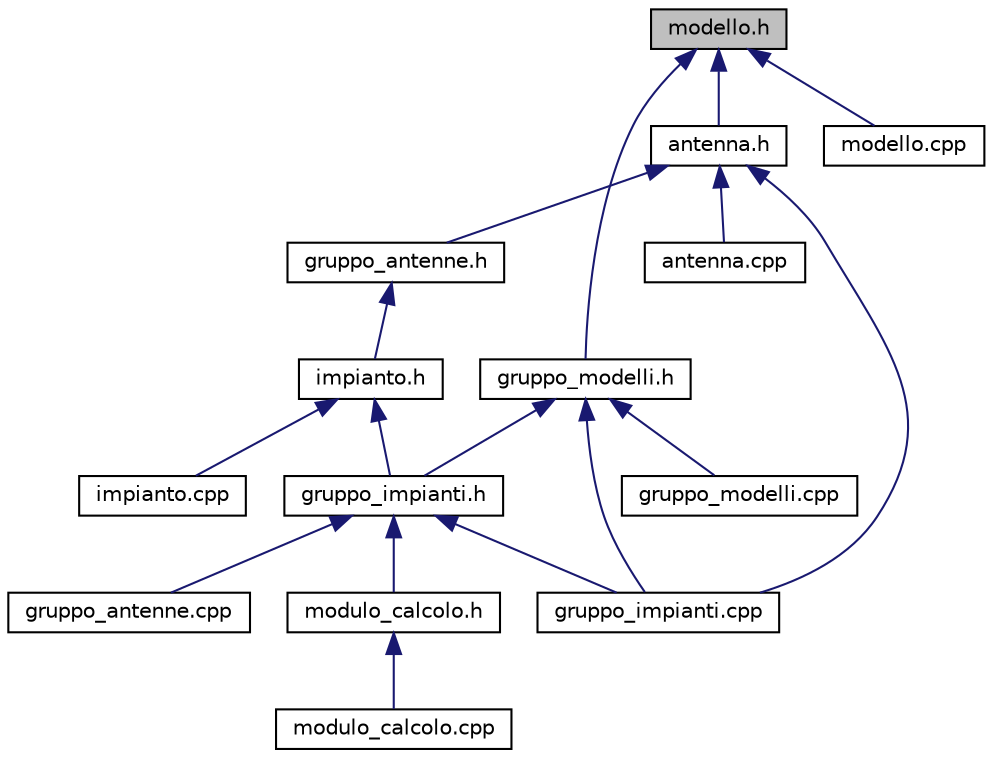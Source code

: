 digraph "modello.h"
{
  edge [fontname="Helvetica",fontsize="10",labelfontname="Helvetica",labelfontsize="10"];
  node [fontname="Helvetica",fontsize="10",shape=record];
  Node4 [label="modello.h",height=0.2,width=0.4,color="black", fillcolor="grey75", style="filled", fontcolor="black"];
  Node4 -> Node5 [dir="back",color="midnightblue",fontsize="10",style="solid",fontname="Helvetica"];
  Node5 [label="antenna.h",height=0.2,width=0.4,color="black", fillcolor="white", style="filled",URL="$antenna_8h.html",tooltip="Classe contenente le caratteristiche tecniche delle antenne. "];
  Node5 -> Node6 [dir="back",color="midnightblue",fontsize="10",style="solid",fontname="Helvetica"];
  Node6 [label="antenna.cpp",height=0.2,width=0.4,color="black", fillcolor="white", style="filled",URL="$antenna_8cpp.html",tooltip="Metodi della classe antenna. "];
  Node5 -> Node7 [dir="back",color="midnightblue",fontsize="10",style="solid",fontname="Helvetica"];
  Node7 [label="gruppo_antenne.h",height=0.2,width=0.4,color="black", fillcolor="white", style="filled",URL="$gruppo__antenne_8h.html",tooltip="Collezione di antenne con metodi di lettura, inserimento e rimozione. "];
  Node7 -> Node8 [dir="back",color="midnightblue",fontsize="10",style="solid",fontname="Helvetica"];
  Node8 [label="impianto.h",height=0.2,width=0.4,color="black", fillcolor="white", style="filled",URL="$impianto_8h.html",tooltip="Classe contenente le caratteristiche tecniche degli impianti di antenna. "];
  Node8 -> Node9 [dir="back",color="midnightblue",fontsize="10",style="solid",fontname="Helvetica"];
  Node9 [label="gruppo_impianti.h",height=0.2,width=0.4,color="black", fillcolor="white", style="filled",URL="$gruppo__impianti_8h.html",tooltip="Collezione di impianti con metodi di lettura, inserimento e rimozione. "];
  Node9 -> Node10 [dir="back",color="midnightblue",fontsize="10",style="solid",fontname="Helvetica"];
  Node10 [label="gruppo_antenne.cpp",height=0.2,width=0.4,color="black", fillcolor="white", style="filled",URL="$gruppo__antenne_8cpp.html",tooltip="Metodi della classe gruppoAntenne. "];
  Node9 -> Node11 [dir="back",color="midnightblue",fontsize="10",style="solid",fontname="Helvetica"];
  Node11 [label="gruppo_impianti.cpp",height=0.2,width=0.4,color="black", fillcolor="white", style="filled",URL="$gruppo__impianti_8cpp.html",tooltip="Metodi della classe gruppoImpianti. "];
  Node9 -> Node12 [dir="back",color="midnightblue",fontsize="10",style="solid",fontname="Helvetica"];
  Node12 [label="modulo_calcolo.h",height=0.2,width=0.4,color="black", fillcolor="white", style="filled",URL="$modulo__calcolo_8h.html",tooltip="Classe contenente i metodi per il calcolo del campo orizzontale e verticale. "];
  Node12 -> Node13 [dir="back",color="midnightblue",fontsize="10",style="solid",fontname="Helvetica"];
  Node13 [label="modulo_calcolo.cpp",height=0.2,width=0.4,color="black", fillcolor="white", style="filled",URL="$modulo__calcolo_8cpp.html",tooltip="Metodi per il calcolo del campo strZ e verticale. "];
  Node8 -> Node14 [dir="back",color="midnightblue",fontsize="10",style="solid",fontname="Helvetica"];
  Node14 [label="impianto.cpp",height=0.2,width=0.4,color="black", fillcolor="white", style="filled",URL="$impianto_8cpp.html",tooltip="Metodi della classe impianto. "];
  Node5 -> Node11 [dir="back",color="midnightblue",fontsize="10",style="solid",fontname="Helvetica"];
  Node4 -> Node15 [dir="back",color="midnightblue",fontsize="10",style="solid",fontname="Helvetica"];
  Node15 [label="gruppo_modelli.h",height=0.2,width=0.4,color="black", fillcolor="white", style="filled",URL="$gruppo__modelli_8h.html",tooltip="Collezione di modelli di antenna con metodi di lettura, inserimento e rimozione. "];
  Node15 -> Node9 [dir="back",color="midnightblue",fontsize="10",style="solid",fontname="Helvetica"];
  Node15 -> Node11 [dir="back",color="midnightblue",fontsize="10",style="solid",fontname="Helvetica"];
  Node15 -> Node16 [dir="back",color="midnightblue",fontsize="10",style="solid",fontname="Helvetica"];
  Node16 [label="gruppo_modelli.cpp",height=0.2,width=0.4,color="black", fillcolor="white", style="filled",URL="$gruppo__modelli_8cpp.html",tooltip="Metodi della classe gruppoModelli. "];
  Node4 -> Node17 [dir="back",color="midnightblue",fontsize="10",style="solid",fontname="Helvetica"];
  Node17 [label="modello.cpp",height=0.2,width=0.4,color="black", fillcolor="white", style="filled",URL="$modello_8cpp.html",tooltip="Metodi della classe modello. "];
}
